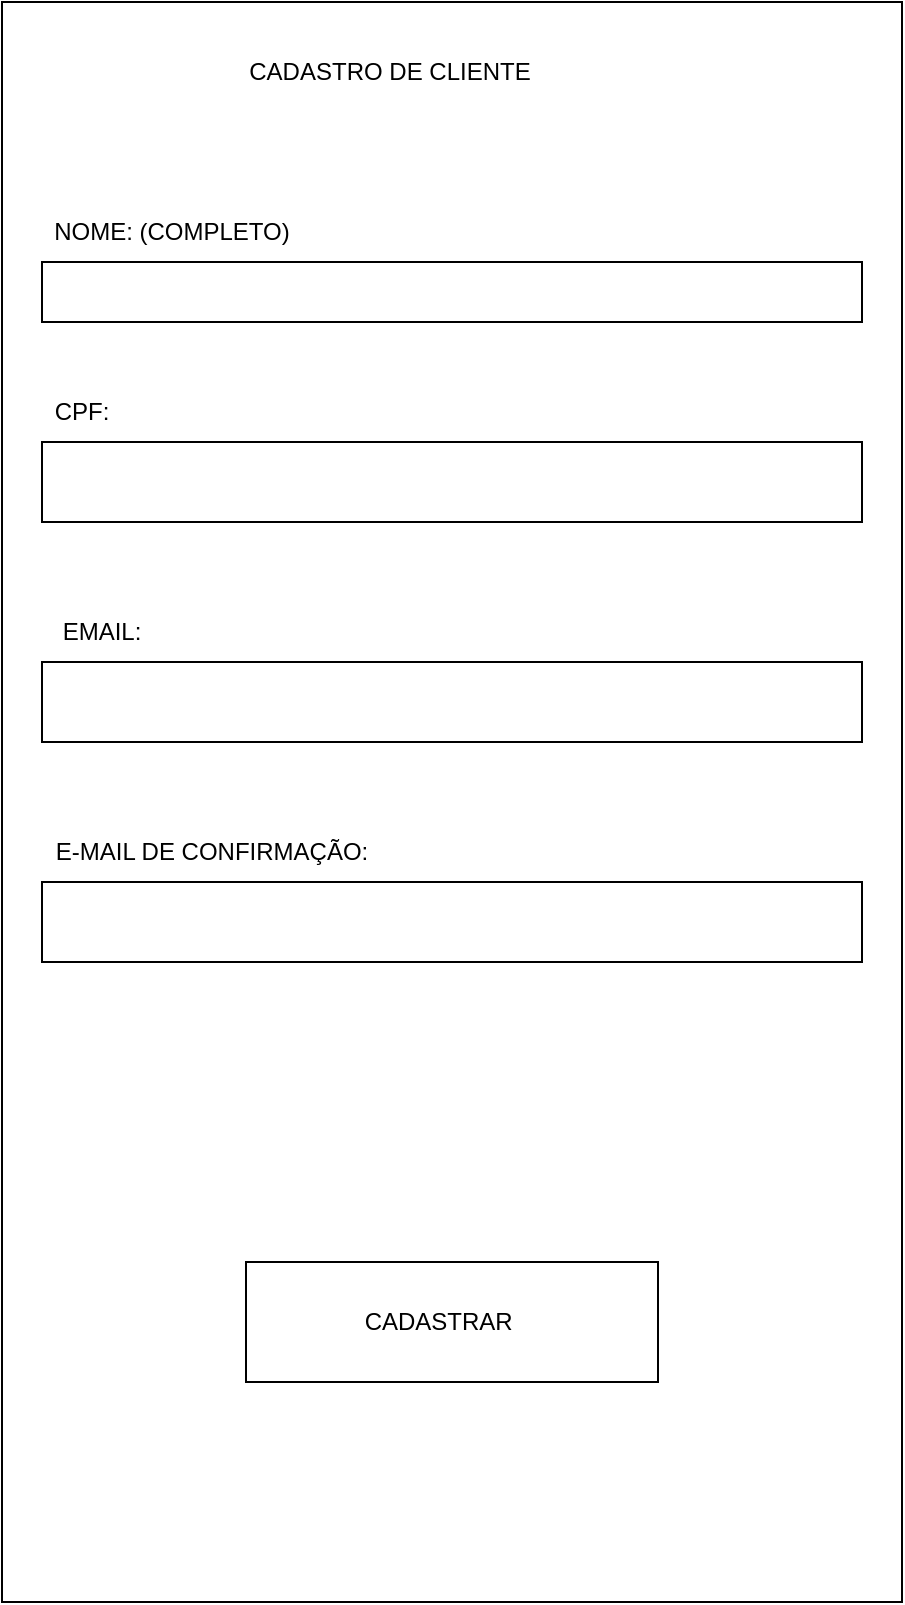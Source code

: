 <mxfile version="24.4.9" type="device">
  <diagram name="Página-1" id="s8G-tGC_Z5joKHNvr2LU">
    <mxGraphModel dx="1311" dy="782" grid="1" gridSize="10" guides="1" tooltips="1" connect="1" arrows="1" fold="1" page="1" pageScale="1" pageWidth="827" pageHeight="1169" math="0" shadow="0">
      <root>
        <mxCell id="0" />
        <mxCell id="1" parent="0" />
        <mxCell id="RrTRfWu3-ERs2RGpXc7C-3" value="" style="verticalLabelPosition=bottom;verticalAlign=top;html=1;shape=mxgraph.basic.rect;fillColor2=none;strokeWidth=1;size=20;indent=5;" vertex="1" parent="1">
          <mxGeometry x="220" y="100" width="450" height="800" as="geometry" />
        </mxCell>
        <mxCell id="RrTRfWu3-ERs2RGpXc7C-7" value="" style="verticalLabelPosition=bottom;verticalAlign=top;html=1;shape=mxgraph.basic.rect;fillColor2=none;strokeWidth=1;size=20;indent=0;" vertex="1" parent="1">
          <mxGeometry x="240" y="230" width="410" height="30" as="geometry" />
        </mxCell>
        <mxCell id="RrTRfWu3-ERs2RGpXc7C-8" value="" style="verticalLabelPosition=bottom;verticalAlign=top;html=1;shape=mxgraph.basic.rect;fillColor2=none;strokeWidth=1;size=20;indent=0;" vertex="1" parent="1">
          <mxGeometry x="240" y="320" width="410" height="40" as="geometry" />
        </mxCell>
        <mxCell id="RrTRfWu3-ERs2RGpXc7C-9" value="&lt;font style=&quot;vertical-align: inherit;&quot;&gt;&lt;font style=&quot;vertical-align: inherit;&quot;&gt;CADASTRO DE CLIENTE&lt;/font&gt;&lt;/font&gt;" style="text;html=1;align=center;verticalAlign=middle;whiteSpace=wrap;rounded=0;" vertex="1" parent="1">
          <mxGeometry x="304" y="120" width="220" height="30" as="geometry" />
        </mxCell>
        <mxCell id="RrTRfWu3-ERs2RGpXc7C-10" value="&lt;font style=&quot;vertical-align: inherit;&quot;&gt;&lt;font style=&quot;vertical-align: inherit;&quot;&gt;&lt;font style=&quot;vertical-align: inherit;&quot;&gt;&lt;font style=&quot;vertical-align: inherit;&quot;&gt;NOME: (COMPLETO)&lt;/font&gt;&lt;/font&gt;&lt;/font&gt;&lt;/font&gt;" style="text;html=1;align=center;verticalAlign=middle;whiteSpace=wrap;rounded=0;" vertex="1" parent="1">
          <mxGeometry x="220" y="200" width="170" height="30" as="geometry" />
        </mxCell>
        <mxCell id="RrTRfWu3-ERs2RGpXc7C-12" value="&lt;font style=&quot;vertical-align: inherit;&quot;&gt;&lt;font style=&quot;vertical-align: inherit;&quot;&gt;CPF:&lt;/font&gt;&lt;/font&gt;" style="text;html=1;align=center;verticalAlign=middle;whiteSpace=wrap;rounded=0;" vertex="1" parent="1">
          <mxGeometry x="230" y="290" width="60" height="30" as="geometry" />
        </mxCell>
        <mxCell id="RrTRfWu3-ERs2RGpXc7C-13" value="" style="rounded=0;whiteSpace=wrap;html=1;" vertex="1" parent="1">
          <mxGeometry x="240" y="430" width="410" height="40" as="geometry" />
        </mxCell>
        <mxCell id="RrTRfWu3-ERs2RGpXc7C-14" value="&lt;font style=&quot;vertical-align: inherit;&quot;&gt;&lt;font style=&quot;vertical-align: inherit;&quot;&gt;EMAIL:&lt;/font&gt;&lt;/font&gt;" style="text;html=1;align=center;verticalAlign=middle;whiteSpace=wrap;rounded=0;" vertex="1" parent="1">
          <mxGeometry x="240" y="400" width="60" height="30" as="geometry" />
        </mxCell>
        <mxCell id="RrTRfWu3-ERs2RGpXc7C-16" value="" style="rounded=0;whiteSpace=wrap;html=1;" vertex="1" parent="1">
          <mxGeometry x="240" y="540" width="410" height="40" as="geometry" />
        </mxCell>
        <mxCell id="RrTRfWu3-ERs2RGpXc7C-17" value="&lt;font style=&quot;vertical-align: inherit;&quot;&gt;&lt;font style=&quot;vertical-align: inherit;&quot;&gt;&lt;font style=&quot;vertical-align: inherit;&quot;&gt;&lt;font style=&quot;vertical-align: inherit;&quot;&gt;&lt;font style=&quot;vertical-align: inherit;&quot;&gt;&lt;font style=&quot;vertical-align: inherit;&quot;&gt;E-MAIL DE CONFIRMAÇÃO:&lt;/font&gt;&lt;/font&gt;&lt;/font&gt;&lt;/font&gt;&lt;/font&gt;&lt;/font&gt;" style="text;html=1;align=center;verticalAlign=middle;whiteSpace=wrap;rounded=0;" vertex="1" parent="1">
          <mxGeometry x="240" y="510" width="170" height="30" as="geometry" />
        </mxCell>
        <mxCell id="RrTRfWu3-ERs2RGpXc7C-18" value="" style="rounded=0;whiteSpace=wrap;html=1;" vertex="1" parent="1">
          <mxGeometry x="342" y="730" width="206" height="60" as="geometry" />
        </mxCell>
        <mxCell id="RrTRfWu3-ERs2RGpXc7C-19" value="&lt;font style=&quot;vertical-align: inherit;&quot;&gt;&lt;font style=&quot;vertical-align: inherit;&quot;&gt;CADASTRAR&amp;nbsp;&lt;/font&gt;&lt;/font&gt;" style="text;html=1;align=center;verticalAlign=middle;whiteSpace=wrap;rounded=0;" vertex="1" parent="1">
          <mxGeometry x="410" y="745" width="60" height="30" as="geometry" />
        </mxCell>
      </root>
    </mxGraphModel>
  </diagram>
</mxfile>
